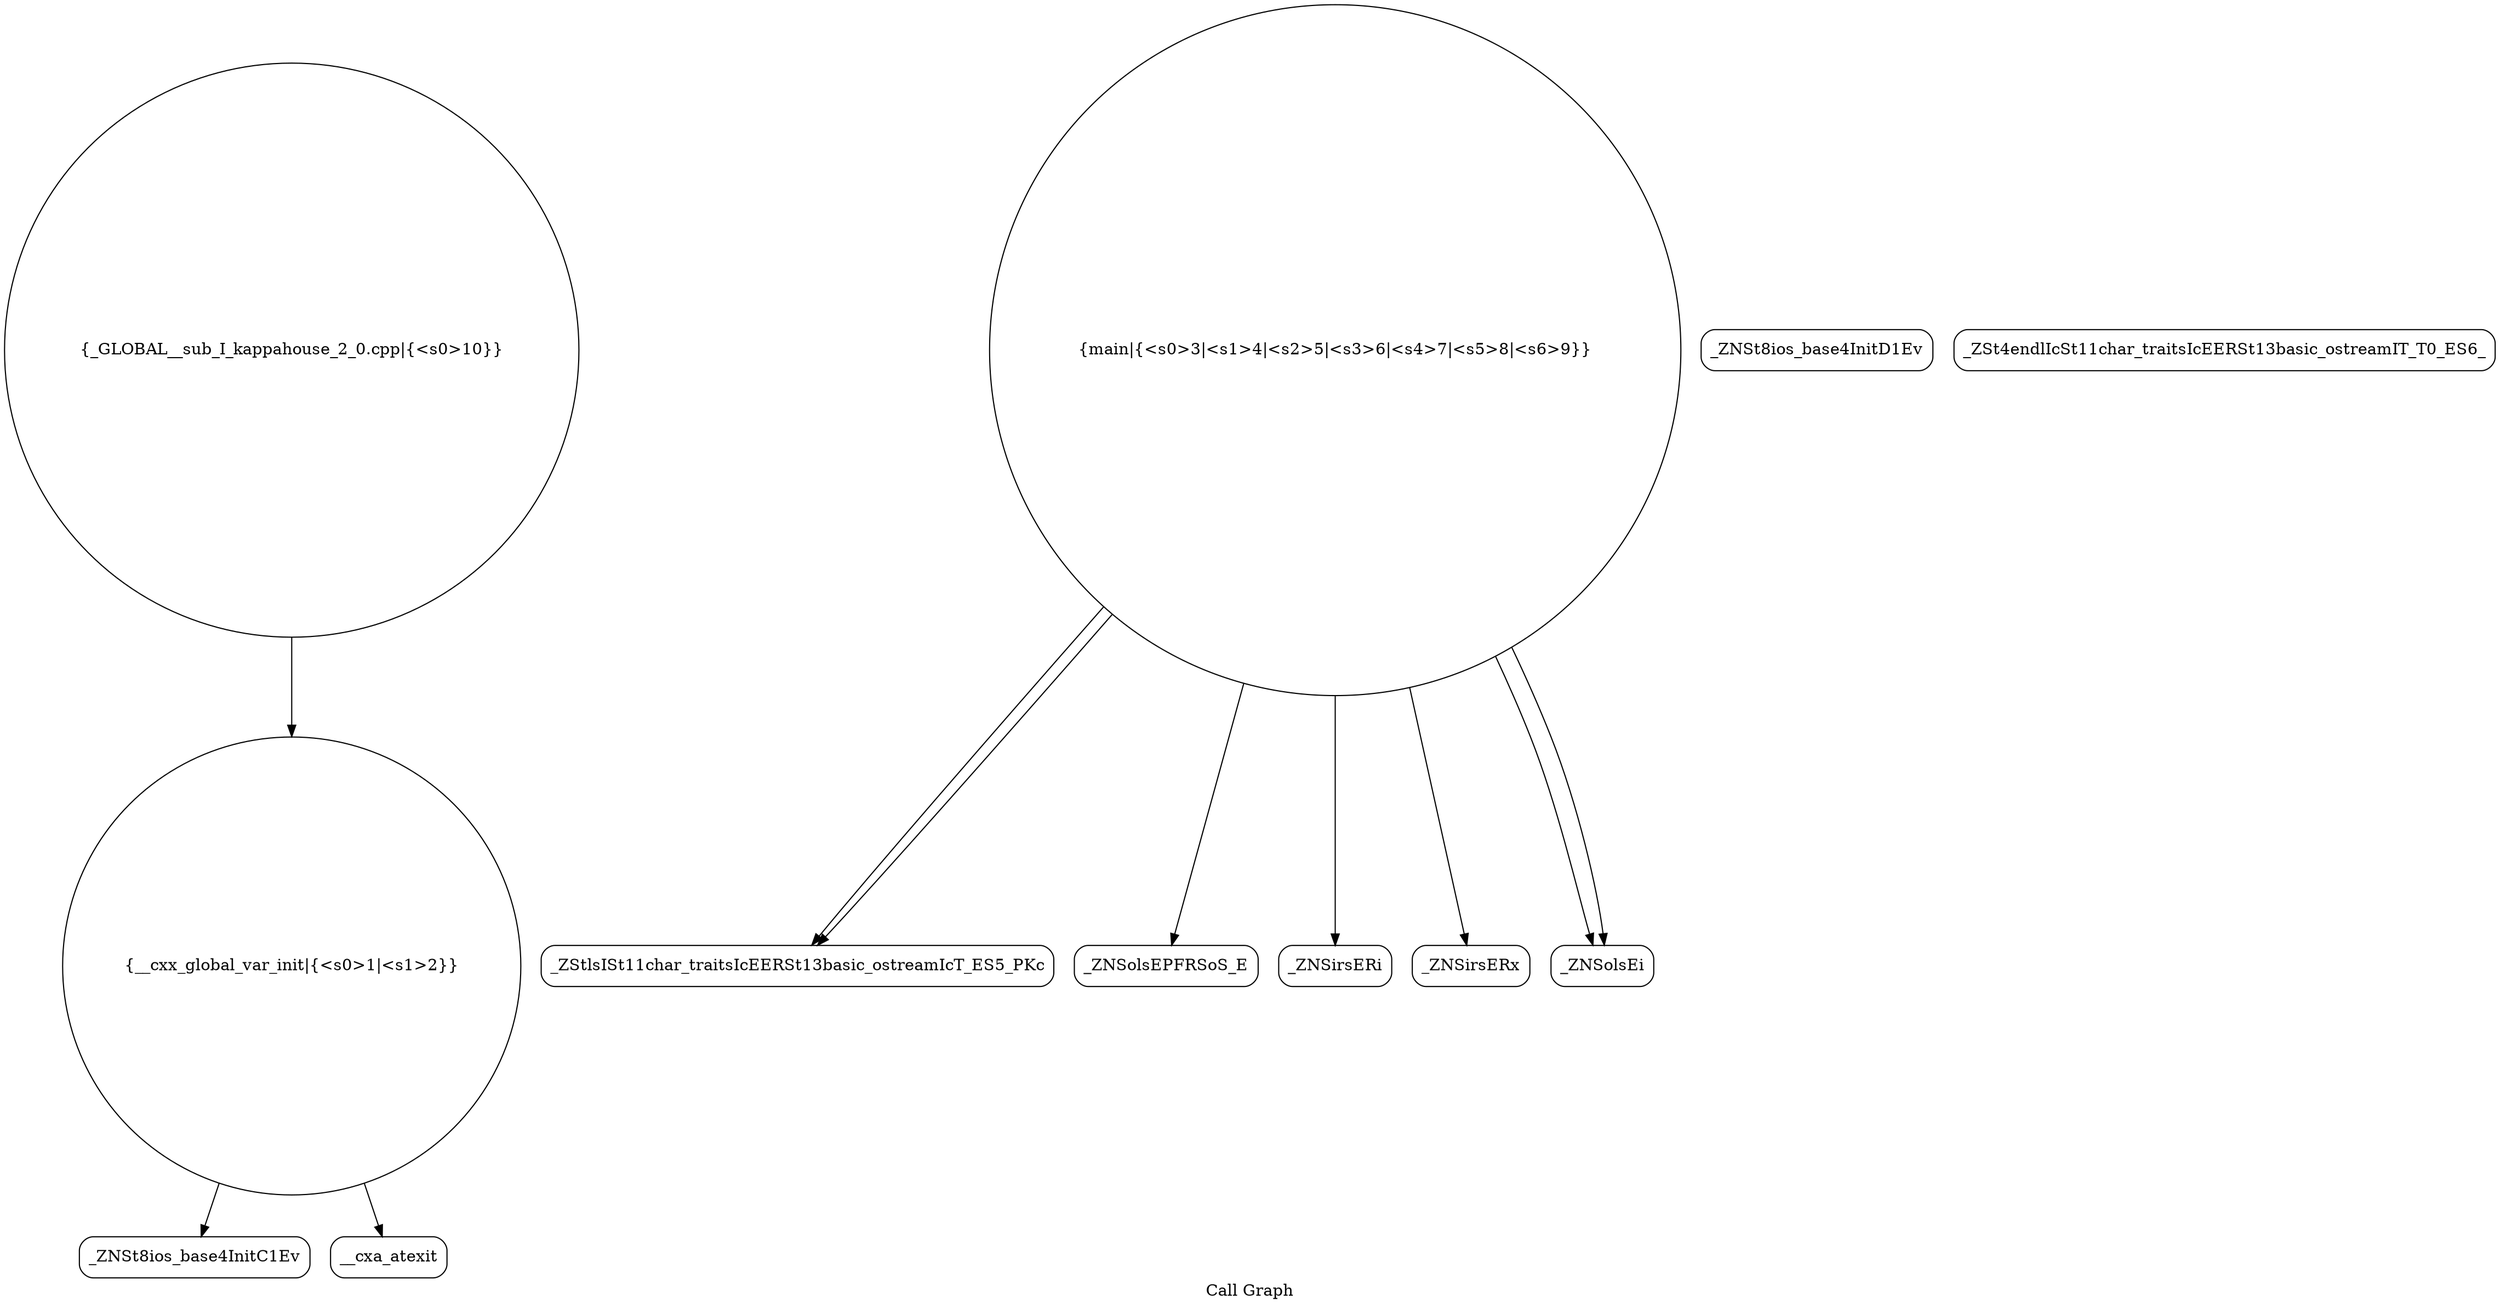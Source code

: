 digraph "Call Graph" {
	label="Call Graph";

	Node0x557cee03d3c0 [shape=record,shape=circle,label="{__cxx_global_var_init|{<s0>1|<s1>2}}"];
	Node0x557cee03d3c0:s0 -> Node0x557cee03d850[color=black];
	Node0x557cee03d3c0:s1 -> Node0x557cee03d950[color=black];
	Node0x557cee03db50 [shape=record,shape=Mrecord,label="{_ZStlsISt11char_traitsIcEERSt13basic_ostreamIcT_ES5_PKc}"];
	Node0x557cee03d8d0 [shape=record,shape=Mrecord,label="{_ZNSt8ios_base4InitD1Ev}"];
	Node0x557cee03dc50 [shape=record,shape=Mrecord,label="{_ZNSolsEPFRSoS_E}"];
	Node0x557cee03d9d0 [shape=record,shape=circle,label="{main|{<s0>3|<s1>4|<s2>5|<s3>6|<s4>7|<s5>8|<s6>9}}"];
	Node0x557cee03d9d0:s0 -> Node0x557cee03da50[color=black];
	Node0x557cee03d9d0:s1 -> Node0x557cee03dad0[color=black];
	Node0x557cee03d9d0:s2 -> Node0x557cee03db50[color=black];
	Node0x557cee03d9d0:s3 -> Node0x557cee03dbd0[color=black];
	Node0x557cee03d9d0:s4 -> Node0x557cee03db50[color=black];
	Node0x557cee03d9d0:s5 -> Node0x557cee03dbd0[color=black];
	Node0x557cee03d9d0:s6 -> Node0x557cee03dc50[color=black];
	Node0x557cee03dd50 [shape=record,shape=circle,label="{_GLOBAL__sub_I_kappahouse_2_0.cpp|{<s0>10}}"];
	Node0x557cee03dd50:s0 -> Node0x557cee03d3c0[color=black];
	Node0x557cee03dad0 [shape=record,shape=Mrecord,label="{_ZNSirsERx}"];
	Node0x557cee03d850 [shape=record,shape=Mrecord,label="{_ZNSt8ios_base4InitC1Ev}"];
	Node0x557cee03dbd0 [shape=record,shape=Mrecord,label="{_ZNSolsEi}"];
	Node0x557cee03d950 [shape=record,shape=Mrecord,label="{__cxa_atexit}"];
	Node0x557cee03dcd0 [shape=record,shape=Mrecord,label="{_ZSt4endlIcSt11char_traitsIcEERSt13basic_ostreamIT_T0_ES6_}"];
	Node0x557cee03da50 [shape=record,shape=Mrecord,label="{_ZNSirsERi}"];
}
